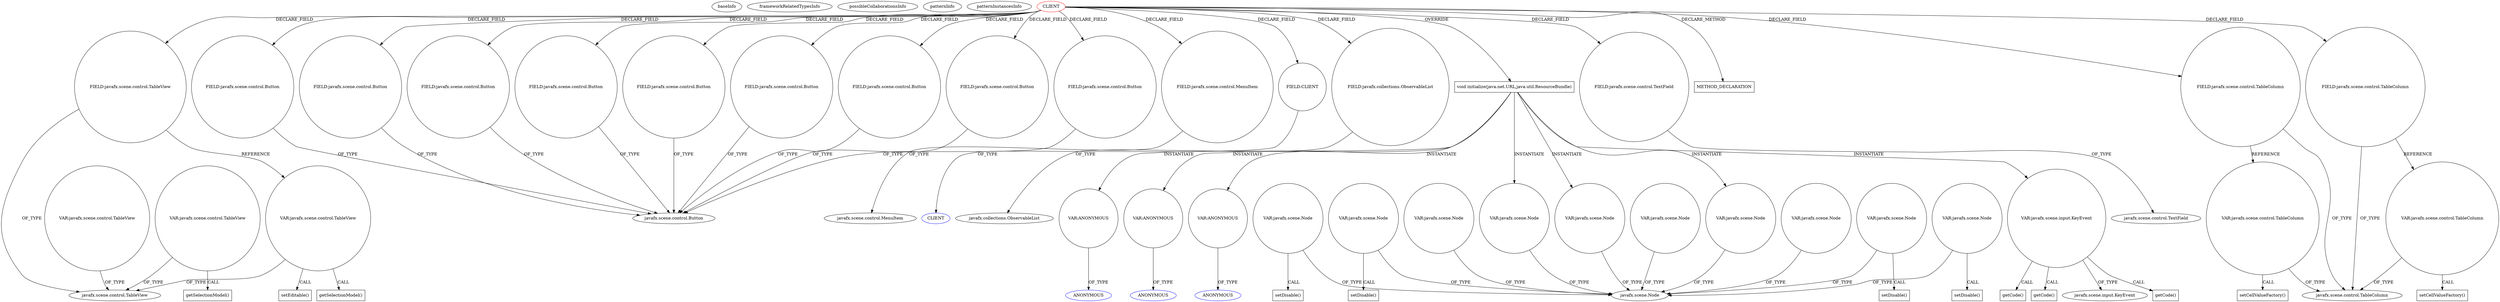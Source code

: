 digraph {
baseInfo[graphId=1006,category="pattern",isAnonymous=false,possibleRelation=false]
frameworkRelatedTypesInfo[]
possibleCollaborationsInfo[]
patternInfo[frequency=2.0,patternRootClient=0]
patternInstancesInfo[0="hock323-eventManager~/hock323-eventManager/EventManager-master/src/eventManager/controller/pokerTournament/TournamentController.java~TournamentController~3009",1="bianconejo-CEFX~/bianconejo-CEFX/CEFX-master/src/cefx/CEPrincipalController.java~CEPrincipalController~2114"]
150[label="FIELD:javafx.scene.control.TableView",vertexType="FIELD_DECLARATION",isFrameworkType=false,shape=circle]
0[label="CLIENT",vertexType="ROOT_CLIENT_CLASS_DECLARATION",isFrameworkType=false,color=red]
59[label="FIELD:javafx.scene.control.Button",vertexType="FIELD_DECLARATION",isFrameworkType=false,shape=circle]
140[label="FIELD:javafx.scene.control.Button",vertexType="FIELD_DECLARATION",isFrameworkType=false,shape=circle]
142[label="FIELD:javafx.scene.control.Button",vertexType="FIELD_DECLARATION",isFrameworkType=false,shape=circle]
81[label="FIELD:javafx.scene.control.Button",vertexType="FIELD_DECLARATION",isFrameworkType=false,shape=circle]
52[label="FIELD:javafx.scene.control.Button",vertexType="FIELD_DECLARATION",isFrameworkType=false,shape=circle]
14[label="FIELD:javafx.scene.control.Button",vertexType="FIELD_DECLARATION",isFrameworkType=false,shape=circle]
10[label="FIELD:javafx.scene.control.Button",vertexType="FIELD_DECLARATION",isFrameworkType=false,shape=circle]
4[label="FIELD:javafx.scene.control.Button",vertexType="FIELD_DECLARATION",isFrameworkType=false,shape=circle]
102[label="FIELD:javafx.scene.control.MenuItem",vertexType="FIELD_DECLARATION",isFrameworkType=false,shape=circle]
8[label="FIELD:javafx.scene.control.Button",vertexType="FIELD_DECLARATION",isFrameworkType=false,shape=circle]
151[label="javafx.scene.control.TableView",vertexType="FRAMEWORK_CLASS_TYPE",isFrameworkType=false]
20[label="FIELD:CLIENT",vertexType="FIELD_DECLARATION",isFrameworkType=false,shape=circle]
146[label="FIELD:javafx.collections.ObservableList",vertexType="FIELD_DECLARATION",isFrameworkType=false,shape=circle]
147[label="javafx.collections.ObservableList",vertexType="FRAMEWORK_INTERFACE_TYPE",isFrameworkType=false]
103[label="javafx.scene.control.MenuItem",vertexType="FRAMEWORK_CLASS_TYPE",isFrameworkType=false]
152[label="void initialize(java.net.URL,java.util.ResourceBundle)",vertexType="OVERRIDING_METHOD_DECLARATION",isFrameworkType=false,shape=box]
5[label="javafx.scene.control.Button",vertexType="FRAMEWORK_CLASS_TYPE",isFrameworkType=false]
6[label="FIELD:javafx.scene.control.TextField",vertexType="FIELD_DECLARATION",isFrameworkType=false,shape=circle]
21[label="CLIENT",vertexType="REFERENCE_CLIENT_CLASS_DECLARATION",isFrameworkType=false,color=blue]
211[label="VAR:javafx.scene.Node",vertexType="VARIABLE_EXPRESION",isFrameworkType=false,shape=circle]
189[label="javafx.scene.Node",vertexType="FRAMEWORK_CLASS_TYPE",isFrameworkType=false]
576[label="VAR:javafx.scene.Node",vertexType="VARIABLE_EXPRESION",isFrameworkType=false,shape=circle]
506[label="VAR:javafx.scene.Node",vertexType="VARIABLE_EXPRESION",isFrameworkType=false,shape=circle]
509[label="VAR:javafx.scene.Node",vertexType="VARIABLE_EXPRESION",isFrameworkType=false,shape=circle]
571[label="VAR:javafx.scene.Node",vertexType="VARIABLE_EXPRESION",isFrameworkType=false,shape=circle]
286[label="VAR:javafx.scene.Node",vertexType="VARIABLE_EXPRESION",isFrameworkType=false,shape=circle]
494[label="VAR:javafx.scene.Node",vertexType="VARIABLE_EXPRESION",isFrameworkType=false,shape=circle]
196[label="VAR:ANONYMOUS",vertexType="VARIABLE_EXPRESION",isFrameworkType=false,shape=circle]
208[label="VAR:ANONYMOUS",vertexType="VARIABLE_EXPRESION",isFrameworkType=false,shape=circle]
249[label="VAR:ANONYMOUS",vertexType="VARIABLE_EXPRESION",isFrameworkType=false,shape=circle]
7[label="javafx.scene.control.TextField",vertexType="FRAMEWORK_CLASS_TYPE",isFrameworkType=false]
577[label="setDisable()",vertexType="INSIDE_CALL",isFrameworkType=false,shape=box]
572[label="setDisable()",vertexType="INSIDE_CALL",isFrameworkType=false,shape=box]
594[label="METHOD_DECLARATION",vertexType="CLIENT_METHOD_DECLARATION",isFrameworkType=false,shape=box]
209[label="ANONYMOUS",vertexType="REFERENCE_ANONYMOUS_DECLARATION",isFrameworkType=false,color=blue]
197[label="ANONYMOUS",vertexType="REFERENCE_ANONYMOUS_DECLARATION",isFrameworkType=false,color=blue]
250[label="ANONYMOUS",vertexType="REFERENCE_ANONYMOUS_DECLARATION",isFrameworkType=false,color=blue]
289[label="VAR:javafx.scene.Node",vertexType="VARIABLE_EXPRESION",isFrameworkType=false,shape=circle]
579[label="VAR:javafx.scene.Node",vertexType="VARIABLE_EXPRESION",isFrameworkType=false,shape=circle]
580[label="setDisable()",vertexType="INSIDE_CALL",isFrameworkType=false,shape=box]
582[label="VAR:javafx.scene.Node",vertexType="VARIABLE_EXPRESION",isFrameworkType=false,shape=circle]
583[label="setDisable()",vertexType="INSIDE_CALL",isFrameworkType=false,shape=box]
588[label="VAR:javafx.scene.control.TableView",vertexType="VARIABLE_EXPRESION",isFrameworkType=false,shape=circle]
589[label="getSelectionModel()",vertexType="INSIDE_CALL",isFrameworkType=false,shape=box]
898[label="VAR:javafx.scene.control.TableView",vertexType="VARIABLE_EXPRESION",isFrameworkType=false,shape=circle]
899[label="setEditable()",vertexType="INSIDE_CALL",isFrameworkType=false,shape=box]
933[label="getSelectionModel()",vertexType="INSIDE_CALL",isFrameworkType=false,shape=box]
591[label="VAR:javafx.scene.control.TableView",vertexType="VARIABLE_EXPRESION",isFrameworkType=false,shape=circle]
148[label="FIELD:javafx.scene.control.TableColumn",vertexType="FIELD_DECLARATION",isFrameworkType=false,shape=circle]
907[label="VAR:javafx.scene.control.TableColumn",vertexType="VARIABLE_EXPRESION",isFrameworkType=false,shape=circle]
908[label="setCellValueFactory()",vertexType="INSIDE_CALL",isFrameworkType=false,shape=box]
144[label="FIELD:javafx.scene.control.TableColumn",vertexType="FIELD_DECLARATION",isFrameworkType=false,shape=circle]
901[label="VAR:javafx.scene.control.TableColumn",vertexType="VARIABLE_EXPRESION",isFrameworkType=false,shape=circle]
902[label="setCellValueFactory()",vertexType="INSIDE_CALL",isFrameworkType=false,shape=box]
312[label="VAR:javafx.scene.input.KeyEvent",vertexType="VARIABLE_EXPRESION",isFrameworkType=false,shape=circle]
314[label="javafx.scene.input.KeyEvent",vertexType="FRAMEWORK_CLASS_TYPE",isFrameworkType=false]
313[label="getCode()",vertexType="INSIDE_CALL",isFrameworkType=false,shape=box]
332[label="getCode()",vertexType="INSIDE_CALL",isFrameworkType=false,shape=box]
323[label="getCode()",vertexType="INSIDE_CALL",isFrameworkType=false,shape=box]
145[label="javafx.scene.control.TableColumn",vertexType="FRAMEWORK_CLASS_TYPE",isFrameworkType=false]
140->5[label="OF_TYPE"]
907->145[label="OF_TYPE"]
579->189[label="OF_TYPE"]
211->189[label="OF_TYPE"]
907->908[label="CALL"]
52->5[label="OF_TYPE"]
102->103[label="OF_TYPE"]
506->189[label="OF_TYPE"]
59->5[label="OF_TYPE"]
0->8[label="DECLARE_FIELD"]
582->189[label="OF_TYPE"]
152->286[label="INSTANTIATE"]
494->189[label="OF_TYPE"]
150->898[label="REFERENCE"]
0->140[label="DECLARE_FIELD"]
142->5[label="OF_TYPE"]
901->145[label="OF_TYPE"]
901->902[label="CALL"]
14->5[label="OF_TYPE"]
289->189[label="OF_TYPE"]
312->323[label="CALL"]
0->4[label="DECLARE_FIELD"]
152->211[label="INSTANTIATE"]
152->196[label="INSTANTIATE"]
588->151[label="OF_TYPE"]
898->151[label="OF_TYPE"]
0->144[label="DECLARE_FIELD"]
8->5[label="OF_TYPE"]
152->289[label="INSTANTIATE"]
152->208[label="INSTANTIATE"]
312->332[label="CALL"]
0->81[label="DECLARE_FIELD"]
576->189[label="OF_TYPE"]
148->907[label="REFERENCE"]
0->20[label="DECLARE_FIELD"]
898->933[label="CALL"]
20->21[label="OF_TYPE"]
0->52[label="DECLARE_FIELD"]
152->312[label="INSTANTIATE"]
196->197[label="OF_TYPE"]
582->583[label="CALL"]
0->148[label="DECLARE_FIELD"]
0->152[label="OVERRIDE"]
146->147[label="OF_TYPE"]
6->7[label="OF_TYPE"]
81->5[label="OF_TYPE"]
898->899[label="CALL"]
148->145[label="OF_TYPE"]
0->10[label="DECLARE_FIELD"]
286->189[label="OF_TYPE"]
0->146[label="DECLARE_FIELD"]
571->189[label="OF_TYPE"]
0->142[label="DECLARE_FIELD"]
576->577[label="CALL"]
588->589[label="CALL"]
150->151[label="OF_TYPE"]
591->151[label="OF_TYPE"]
144->145[label="OF_TYPE"]
0->14[label="DECLARE_FIELD"]
10->5[label="OF_TYPE"]
144->901[label="REFERENCE"]
0->150[label="DECLARE_FIELD"]
312->313[label="CALL"]
4->5[label="OF_TYPE"]
571->572[label="CALL"]
579->580[label="CALL"]
0->6[label="DECLARE_FIELD"]
509->189[label="OF_TYPE"]
249->250[label="OF_TYPE"]
152->249[label="INSTANTIATE"]
208->209[label="OF_TYPE"]
0->59[label="DECLARE_FIELD"]
312->314[label="OF_TYPE"]
0->102[label="DECLARE_FIELD"]
0->594[label="DECLARE_METHOD"]
}
